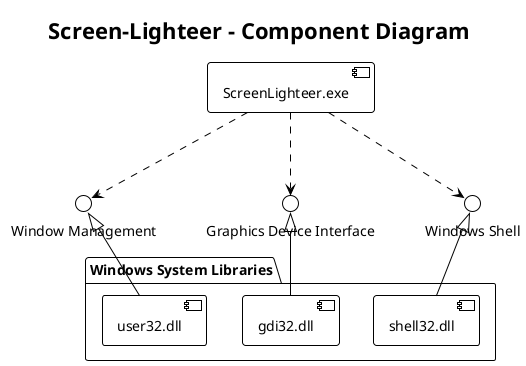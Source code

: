 @startuml
!theme plain
title Screen-Lighteer - Component Diagram

skinparam componentStyle uml2

[ScreenLighteer.exe] as App

package "Windows System Libraries" {
  [user32.dll] as User32
  [gdi32.dll] as Gdi32
  [shell32.dll] as Shell32
}

interface "Window Management" as IWin
interface "Graphics Device Interface" as IGDI
interface "Windows Shell" as IShell

App ..> IWin
App ..> IGDI
App ..> IShell

IWin <|-- User32
IGDI <|-- Gdi32
IShell <|-- Shell32

@enduml